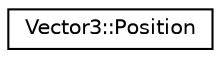 digraph "Graphical Class Hierarchy"
{
 // LATEX_PDF_SIZE
  edge [fontname="Helvetica",fontsize="10",labelfontname="Helvetica",labelfontsize="10"];
  node [fontname="Helvetica",fontsize="10",shape=record];
  rankdir="LR";
  Node0 [label="Vector3::Position",height=0.2,width=0.4,color="black", fillcolor="white", style="filled",URL="$struct_vector3_1_1_position.html",tooltip=" "];
}
